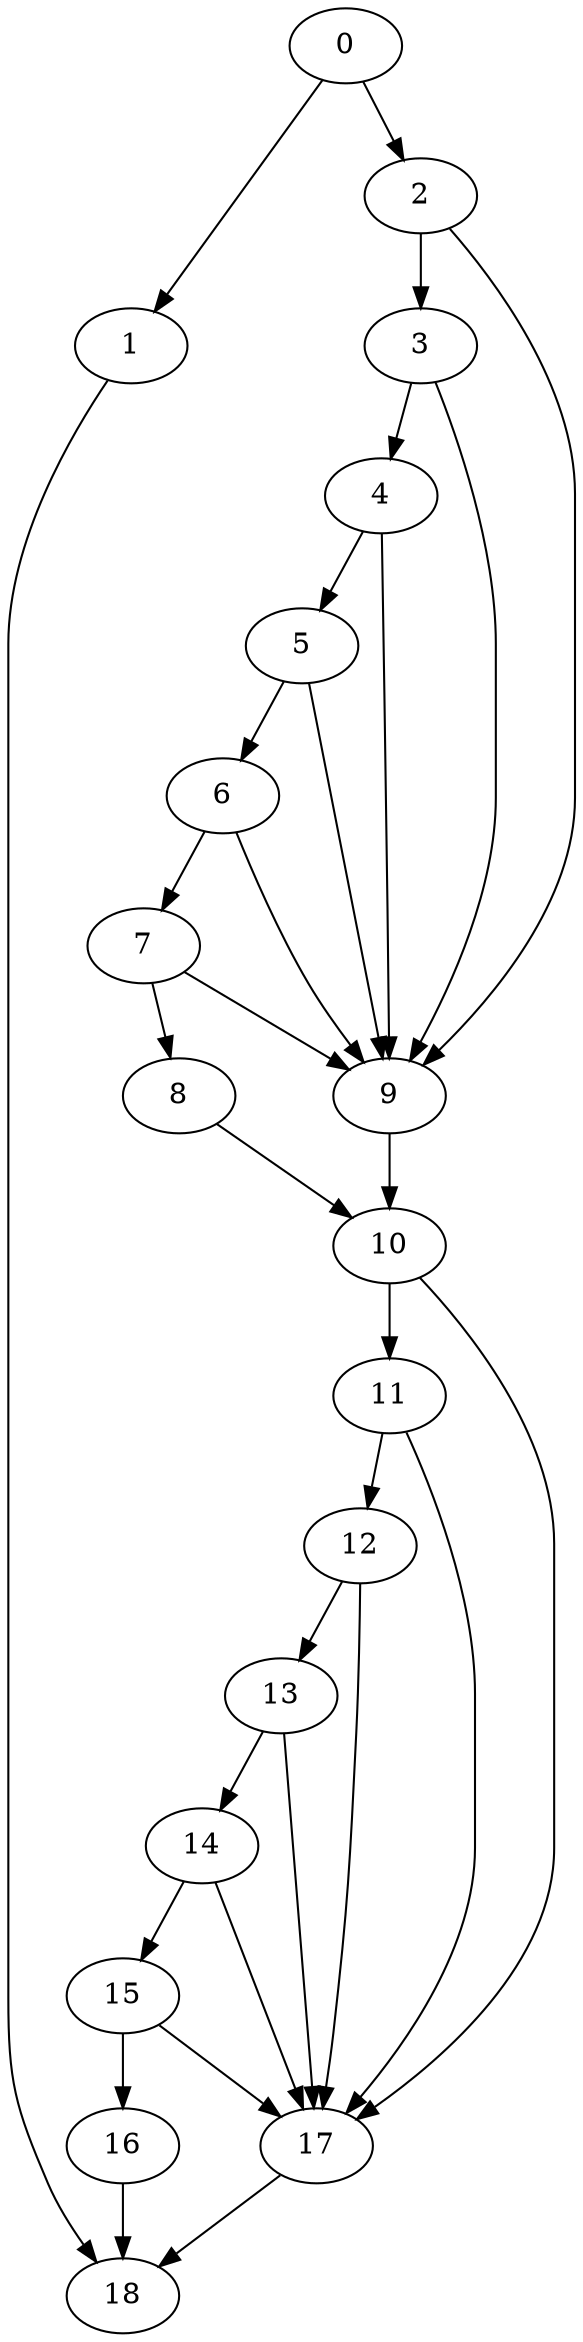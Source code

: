 digraph {
	0
	1
	2
	3
	4
	5
	6
	7
	8
	9
	10
	11
	12
	13
	14
	15
	16
	17
	18
	0 -> 1
	2 -> 3
	3 -> 4
	14 -> 17
	15 -> 17
	10 -> 17
	11 -> 17
	12 -> 17
	13 -> 17
	1 -> 18
	16 -> 18
	17 -> 18
	14 -> 15
	0 -> 2
	6 -> 7
	7 -> 8
	7 -> 9
	2 -> 9
	3 -> 9
	4 -> 9
	5 -> 9
	6 -> 9
	8 -> 10
	9 -> 10
	11 -> 12
	13 -> 14
	4 -> 5
	5 -> 6
	10 -> 11
	12 -> 13
	15 -> 16
}
